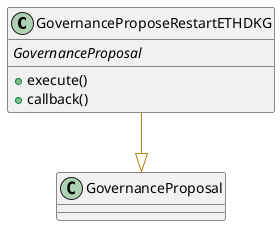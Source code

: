 @startuml
' -- generated by: https://marketplace.visualstudio.com/items?itemName=tintinweb.solidity-visual-auditor
'
' -- for auto-render install: https://marketplace.visualstudio.com/items?itemName=jebbs.plantuml
' -- options --



' -- classes --


class GovernanceProposeRestartETHDKG {
    ' -- inheritance --
	{abstract}GovernanceProposal

    ' -- usingFor --

    ' -- vars --

    ' -- methods --
	+execute()
	+callback()

}
' -- inheritance / usingFor --
GovernanceProposeRestartETHDKG --[#DarkGoldenRod]|> GovernanceProposal

@enduml
